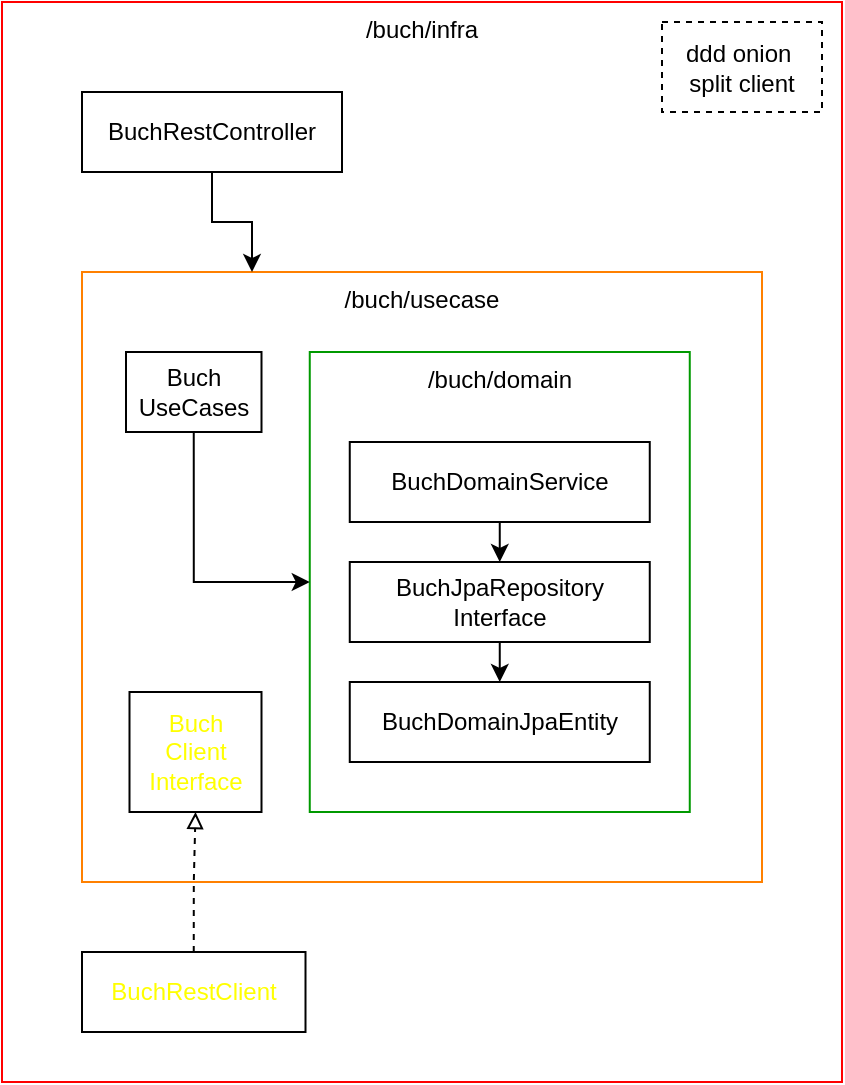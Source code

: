 <mxfile version="28.1.2">
  <diagram name="Seite-1" id="NrbdtOU8l5xmAe7ymhUr">
    <mxGraphModel dx="1282" dy="704" grid="1" gridSize="10" guides="1" tooltips="1" connect="1" arrows="1" fold="1" page="1" pageScale="1" pageWidth="827" pageHeight="1169" math="0" shadow="0">
      <root>
        <mxCell id="0" />
        <mxCell id="1" parent="0" />
        <mxCell id="a6-sa-Pfjen3ggbp_8G2-75" value="/buch/infra" style="rounded=0;whiteSpace=wrap;html=1;labelPosition=center;verticalLabelPosition=middle;align=center;verticalAlign=top;strokeColor=#FF0000;" parent="1" vertex="1">
          <mxGeometry x="140" y="45" width="420" height="540" as="geometry" />
        </mxCell>
        <mxCell id="a6-sa-Pfjen3ggbp_8G2-77" value="/buch/usecase" style="rounded=0;whiteSpace=wrap;html=1;labelPosition=center;verticalLabelPosition=middle;align=center;verticalAlign=top;strokeColor=#FF8000;" parent="1" vertex="1">
          <mxGeometry x="180" y="180" width="340" height="305" as="geometry" />
        </mxCell>
        <mxCell id="a6-sa-Pfjen3ggbp_8G2-78" value="/buch/domain" style="rounded=0;whiteSpace=wrap;html=1;labelPosition=center;verticalLabelPosition=middle;align=center;verticalAlign=top;strokeColor=#009900;" parent="1" vertex="1">
          <mxGeometry x="293.88" y="220" width="190" height="230" as="geometry" />
        </mxCell>
        <mxCell id="e4J6PHtqbG1h1pFYvfZ6-1" style="edgeStyle=orthogonalEdgeStyle;rounded=0;orthogonalLoop=1;jettySize=auto;html=1;exitX=0.5;exitY=1;exitDx=0;exitDy=0;entryX=0.25;entryY=0;entryDx=0;entryDy=0;" edge="1" parent="1" source="a6-sa-Pfjen3ggbp_8G2-81" target="a6-sa-Pfjen3ggbp_8G2-77">
          <mxGeometry relative="1" as="geometry" />
        </mxCell>
        <mxCell id="a6-sa-Pfjen3ggbp_8G2-81" value="BuchRestController" style="rounded=0;whiteSpace=wrap;html=1;labelPosition=center;verticalLabelPosition=middle;align=center;verticalAlign=middle;" parent="1" vertex="1">
          <mxGeometry x="180" y="90" width="130" height="40" as="geometry" />
        </mxCell>
        <mxCell id="a6-sa-Pfjen3ggbp_8G2-82" style="edgeStyle=orthogonalEdgeStyle;rounded=0;orthogonalLoop=1;jettySize=auto;html=1;exitX=0.5;exitY=1;exitDx=0;exitDy=0;entryX=0.5;entryY=0;entryDx=0;entryDy=0;" parent="1" source="a6-sa-Pfjen3ggbp_8G2-83" target="a6-sa-Pfjen3ggbp_8G2-85" edge="1">
          <mxGeometry relative="1" as="geometry" />
        </mxCell>
        <mxCell id="a6-sa-Pfjen3ggbp_8G2-83" value="BuchDomainService" style="rounded=0;whiteSpace=wrap;html=1;labelPosition=center;verticalLabelPosition=middle;align=center;verticalAlign=middle;fontStyle=0" parent="1" vertex="1">
          <mxGeometry x="313.88" y="265" width="150" height="40" as="geometry" />
        </mxCell>
        <mxCell id="a6-sa-Pfjen3ggbp_8G2-84" style="edgeStyle=orthogonalEdgeStyle;rounded=0;orthogonalLoop=1;jettySize=auto;html=1;exitX=0.5;exitY=1;exitDx=0;exitDy=0;entryX=0.5;entryY=0;entryDx=0;entryDy=0;" parent="1" source="a6-sa-Pfjen3ggbp_8G2-85" target="a6-sa-Pfjen3ggbp_8G2-86" edge="1">
          <mxGeometry relative="1" as="geometry" />
        </mxCell>
        <mxCell id="a6-sa-Pfjen3ggbp_8G2-85" value="BuchJpaRepository&lt;div&gt;Interface&lt;/div&gt;" style="rounded=0;whiteSpace=wrap;html=1;labelPosition=center;verticalLabelPosition=middle;align=center;verticalAlign=middle;" parent="1" vertex="1">
          <mxGeometry x="313.88" y="325" width="150" height="40" as="geometry" />
        </mxCell>
        <mxCell id="a6-sa-Pfjen3ggbp_8G2-86" value="BuchDomainJpaEntity" style="rounded=0;whiteSpace=wrap;html=1;labelPosition=center;verticalLabelPosition=middle;align=center;verticalAlign=middle;fontStyle=0" parent="1" vertex="1">
          <mxGeometry x="313.88" y="385" width="150" height="40" as="geometry" />
        </mxCell>
        <mxCell id="e4J6PHtqbG1h1pFYvfZ6-4" style="edgeStyle=orthogonalEdgeStyle;rounded=0;orthogonalLoop=1;jettySize=auto;html=1;exitX=0.5;exitY=0;exitDx=0;exitDy=0;entryX=0.5;entryY=1;entryDx=0;entryDy=0;dashed=1;endArrow=block;endFill=0;" edge="1" parent="1" source="a6-sa-Pfjen3ggbp_8G2-87" target="a6-sa-Pfjen3ggbp_8G2-92">
          <mxGeometry relative="1" as="geometry" />
        </mxCell>
        <mxCell id="a6-sa-Pfjen3ggbp_8G2-87" value="BuchRestClient" style="rounded=0;whiteSpace=wrap;html=1;labelPosition=center;verticalLabelPosition=middle;align=center;verticalAlign=middle;fontColor=#FFFF00;" parent="1" vertex="1">
          <mxGeometry x="180" y="520" width="111.75" height="40" as="geometry" />
        </mxCell>
        <mxCell id="e4J6PHtqbG1h1pFYvfZ6-3" style="edgeStyle=orthogonalEdgeStyle;rounded=0;orthogonalLoop=1;jettySize=auto;html=1;exitX=0.5;exitY=1;exitDx=0;exitDy=0;entryX=0;entryY=0.5;entryDx=0;entryDy=0;" edge="1" parent="1" source="a6-sa-Pfjen3ggbp_8G2-89" target="a6-sa-Pfjen3ggbp_8G2-78">
          <mxGeometry relative="1" as="geometry" />
        </mxCell>
        <mxCell id="a6-sa-Pfjen3ggbp_8G2-89" value="Buch&lt;div&gt;&lt;span style=&quot;background-color: transparent; color: light-dark(rgb(0, 0, 0), rgb(255, 255, 255));&quot;&gt;UseCases&lt;/span&gt;&lt;/div&gt;" style="rounded=0;whiteSpace=wrap;html=1;labelPosition=center;verticalLabelPosition=middle;align=center;verticalAlign=middle;fontStyle=0" parent="1" vertex="1">
          <mxGeometry x="202" y="220" width="67.75" height="40" as="geometry" />
        </mxCell>
        <mxCell id="a6-sa-Pfjen3ggbp_8G2-92" value="Buch&lt;div&gt;Client&lt;div&gt;Interface&lt;/div&gt;&lt;/div&gt;" style="rounded=0;whiteSpace=wrap;html=1;labelPosition=center;verticalLabelPosition=middle;align=center;verticalAlign=middle;fontStyle=0;fontColor=#FFFF00;" parent="1" vertex="1">
          <mxGeometry x="203.75" y="390" width="66" height="60" as="geometry" />
        </mxCell>
        <mxCell id="e4J6PHtqbG1h1pFYvfZ6-2" value="ddd onion&amp;nbsp;&lt;div&gt;split client&lt;/div&gt;" style="rounded=0;whiteSpace=wrap;html=1;dashed=1;" vertex="1" parent="1">
          <mxGeometry x="470" y="55" width="80" height="45" as="geometry" />
        </mxCell>
      </root>
    </mxGraphModel>
  </diagram>
</mxfile>
